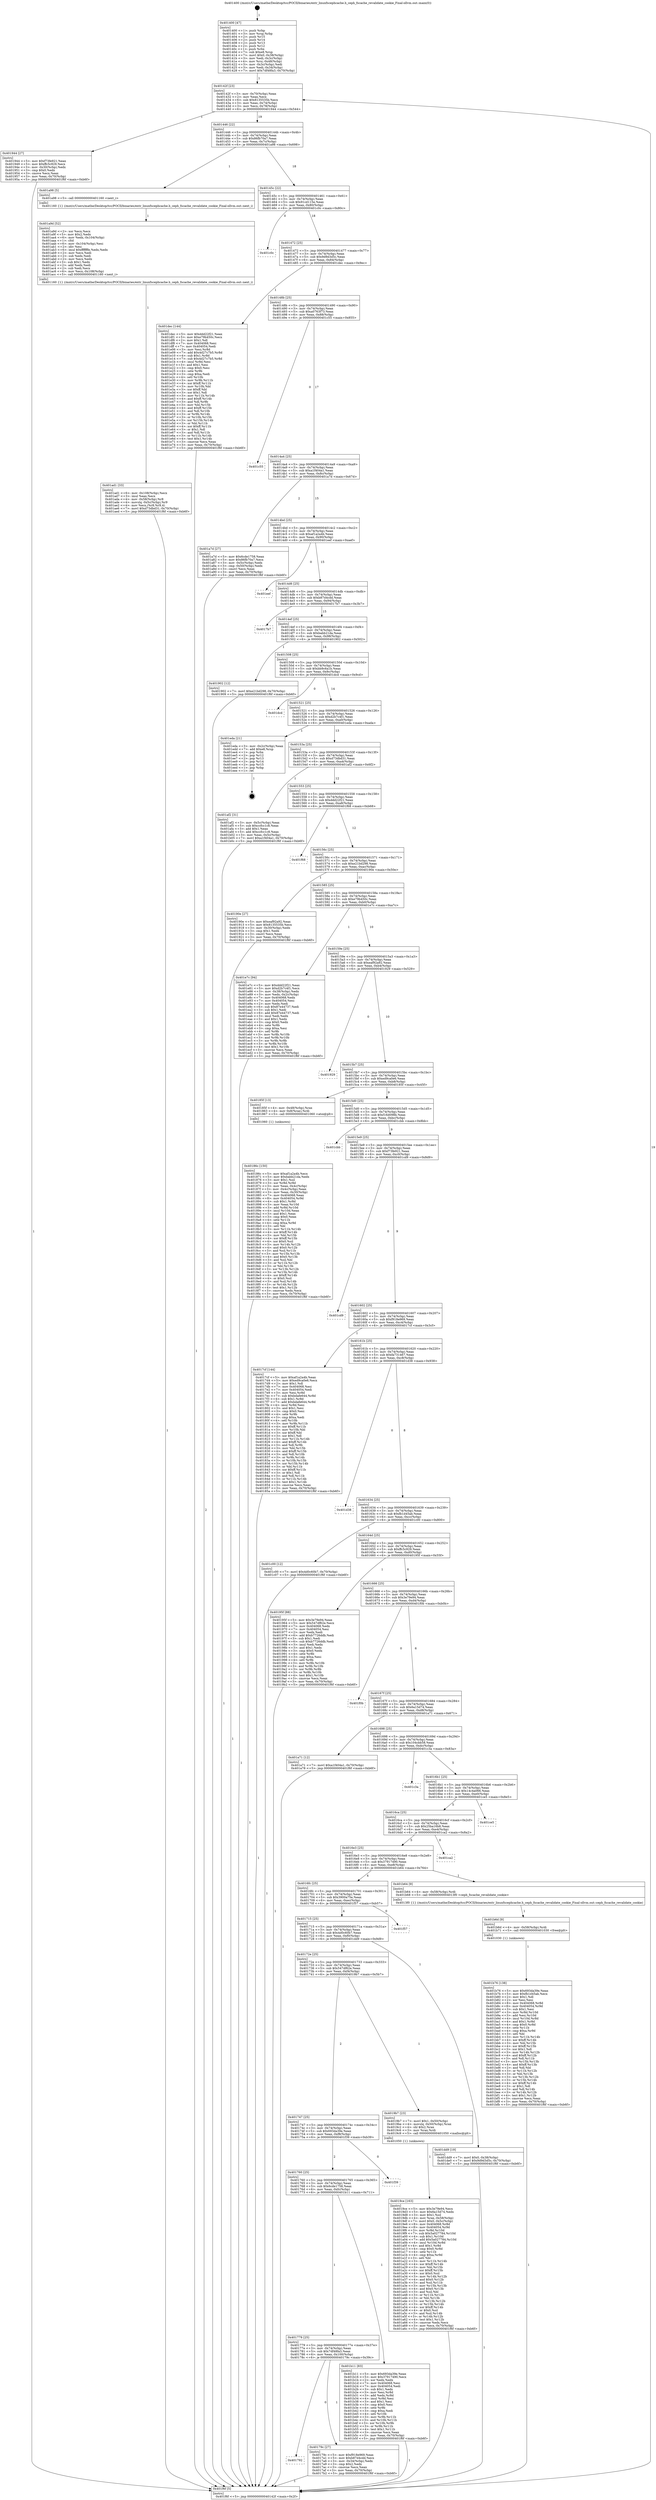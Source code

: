 digraph "0x401400" {
  label = "0x401400 (/mnt/c/Users/mathe/Desktop/tcc/POCII/binaries/extr_linuxfscephcache.h_ceph_fscache_revalidate_cookie_Final-ollvm.out::main(0))"
  labelloc = "t"
  node[shape=record]

  Entry [label="",width=0.3,height=0.3,shape=circle,fillcolor=black,style=filled]
  "0x40142f" [label="{
     0x40142f [23]\l
     | [instrs]\l
     &nbsp;&nbsp;0x40142f \<+3\>: mov -0x70(%rbp),%eax\l
     &nbsp;&nbsp;0x401432 \<+2\>: mov %eax,%ecx\l
     &nbsp;&nbsp;0x401434 \<+6\>: sub $0x8135535b,%ecx\l
     &nbsp;&nbsp;0x40143a \<+3\>: mov %eax,-0x74(%rbp)\l
     &nbsp;&nbsp;0x40143d \<+3\>: mov %ecx,-0x78(%rbp)\l
     &nbsp;&nbsp;0x401440 \<+6\>: je 0000000000401944 \<main+0x544\>\l
  }"]
  "0x401944" [label="{
     0x401944 [27]\l
     | [instrs]\l
     &nbsp;&nbsp;0x401944 \<+5\>: mov $0xf73fe921,%eax\l
     &nbsp;&nbsp;0x401949 \<+5\>: mov $0xffc5c929,%ecx\l
     &nbsp;&nbsp;0x40194e \<+3\>: mov -0x30(%rbp),%edx\l
     &nbsp;&nbsp;0x401951 \<+3\>: cmp $0x0,%edx\l
     &nbsp;&nbsp;0x401954 \<+3\>: cmove %ecx,%eax\l
     &nbsp;&nbsp;0x401957 \<+3\>: mov %eax,-0x70(%rbp)\l
     &nbsp;&nbsp;0x40195a \<+5\>: jmp 0000000000401f6f \<main+0xb6f\>\l
  }"]
  "0x401446" [label="{
     0x401446 [22]\l
     | [instrs]\l
     &nbsp;&nbsp;0x401446 \<+5\>: jmp 000000000040144b \<main+0x4b\>\l
     &nbsp;&nbsp;0x40144b \<+3\>: mov -0x74(%rbp),%eax\l
     &nbsp;&nbsp;0x40144e \<+5\>: sub $0x86fb70a7,%eax\l
     &nbsp;&nbsp;0x401453 \<+3\>: mov %eax,-0x7c(%rbp)\l
     &nbsp;&nbsp;0x401456 \<+6\>: je 0000000000401a98 \<main+0x698\>\l
  }"]
  Exit [label="",width=0.3,height=0.3,shape=circle,fillcolor=black,style=filled,peripheries=2]
  "0x401a98" [label="{
     0x401a98 [5]\l
     | [instrs]\l
     &nbsp;&nbsp;0x401a98 \<+5\>: call 0000000000401160 \<next_i\>\l
     | [calls]\l
     &nbsp;&nbsp;0x401160 \{1\} (/mnt/c/Users/mathe/Desktop/tcc/POCII/binaries/extr_linuxfscephcache.h_ceph_fscache_revalidate_cookie_Final-ollvm.out::next_i)\l
  }"]
  "0x40145c" [label="{
     0x40145c [22]\l
     | [instrs]\l
     &nbsp;&nbsp;0x40145c \<+5\>: jmp 0000000000401461 \<main+0x61\>\l
     &nbsp;&nbsp;0x401461 \<+3\>: mov -0x74(%rbp),%eax\l
     &nbsp;&nbsp;0x401464 \<+5\>: sub $0x91cd115e,%eax\l
     &nbsp;&nbsp;0x401469 \<+3\>: mov %eax,-0x80(%rbp)\l
     &nbsp;&nbsp;0x40146c \<+6\>: je 0000000000401c0c \<main+0x80c\>\l
  }"]
  "0x401b76" [label="{
     0x401b76 [138]\l
     | [instrs]\l
     &nbsp;&nbsp;0x401b76 \<+5\>: mov $0x693da39e,%eax\l
     &nbsp;&nbsp;0x401b7b \<+5\>: mov $0xfb1d45ab,%ecx\l
     &nbsp;&nbsp;0x401b80 \<+2\>: mov $0x1,%dl\l
     &nbsp;&nbsp;0x401b82 \<+2\>: xor %esi,%esi\l
     &nbsp;&nbsp;0x401b84 \<+8\>: mov 0x404068,%r8d\l
     &nbsp;&nbsp;0x401b8c \<+8\>: mov 0x404054,%r9d\l
     &nbsp;&nbsp;0x401b94 \<+3\>: sub $0x1,%esi\l
     &nbsp;&nbsp;0x401b97 \<+3\>: mov %r8d,%r10d\l
     &nbsp;&nbsp;0x401b9a \<+3\>: add %esi,%r10d\l
     &nbsp;&nbsp;0x401b9d \<+4\>: imul %r10d,%r8d\l
     &nbsp;&nbsp;0x401ba1 \<+4\>: and $0x1,%r8d\l
     &nbsp;&nbsp;0x401ba5 \<+4\>: cmp $0x0,%r8d\l
     &nbsp;&nbsp;0x401ba9 \<+4\>: sete %r11b\l
     &nbsp;&nbsp;0x401bad \<+4\>: cmp $0xa,%r9d\l
     &nbsp;&nbsp;0x401bb1 \<+3\>: setl %bl\l
     &nbsp;&nbsp;0x401bb4 \<+3\>: mov %r11b,%r14b\l
     &nbsp;&nbsp;0x401bb7 \<+4\>: xor $0xff,%r14b\l
     &nbsp;&nbsp;0x401bbb \<+3\>: mov %bl,%r15b\l
     &nbsp;&nbsp;0x401bbe \<+4\>: xor $0xff,%r15b\l
     &nbsp;&nbsp;0x401bc2 \<+3\>: xor $0x1,%dl\l
     &nbsp;&nbsp;0x401bc5 \<+3\>: mov %r14b,%r12b\l
     &nbsp;&nbsp;0x401bc8 \<+4\>: and $0xff,%r12b\l
     &nbsp;&nbsp;0x401bcc \<+3\>: and %dl,%r11b\l
     &nbsp;&nbsp;0x401bcf \<+3\>: mov %r15b,%r13b\l
     &nbsp;&nbsp;0x401bd2 \<+4\>: and $0xff,%r13b\l
     &nbsp;&nbsp;0x401bd6 \<+2\>: and %dl,%bl\l
     &nbsp;&nbsp;0x401bd8 \<+3\>: or %r11b,%r12b\l
     &nbsp;&nbsp;0x401bdb \<+3\>: or %bl,%r13b\l
     &nbsp;&nbsp;0x401bde \<+3\>: xor %r13b,%r12b\l
     &nbsp;&nbsp;0x401be1 \<+3\>: or %r15b,%r14b\l
     &nbsp;&nbsp;0x401be4 \<+4\>: xor $0xff,%r14b\l
     &nbsp;&nbsp;0x401be8 \<+3\>: or $0x1,%dl\l
     &nbsp;&nbsp;0x401beb \<+3\>: and %dl,%r14b\l
     &nbsp;&nbsp;0x401bee \<+3\>: or %r14b,%r12b\l
     &nbsp;&nbsp;0x401bf1 \<+4\>: test $0x1,%r12b\l
     &nbsp;&nbsp;0x401bf5 \<+3\>: cmovne %ecx,%eax\l
     &nbsp;&nbsp;0x401bf8 \<+3\>: mov %eax,-0x70(%rbp)\l
     &nbsp;&nbsp;0x401bfb \<+5\>: jmp 0000000000401f6f \<main+0xb6f\>\l
  }"]
  "0x401c0c" [label="{
     0x401c0c\l
  }", style=dashed]
  "0x401472" [label="{
     0x401472 [25]\l
     | [instrs]\l
     &nbsp;&nbsp;0x401472 \<+5\>: jmp 0000000000401477 \<main+0x77\>\l
     &nbsp;&nbsp;0x401477 \<+3\>: mov -0x74(%rbp),%eax\l
     &nbsp;&nbsp;0x40147a \<+5\>: sub $0x9d9d3d5c,%eax\l
     &nbsp;&nbsp;0x40147f \<+6\>: mov %eax,-0x84(%rbp)\l
     &nbsp;&nbsp;0x401485 \<+6\>: je 0000000000401dec \<main+0x9ec\>\l
  }"]
  "0x401b6d" [label="{
     0x401b6d [9]\l
     | [instrs]\l
     &nbsp;&nbsp;0x401b6d \<+4\>: mov -0x58(%rbp),%rdi\l
     &nbsp;&nbsp;0x401b71 \<+5\>: call 0000000000401030 \<free@plt\>\l
     | [calls]\l
     &nbsp;&nbsp;0x401030 \{1\} (unknown)\l
  }"]
  "0x401dec" [label="{
     0x401dec [144]\l
     | [instrs]\l
     &nbsp;&nbsp;0x401dec \<+5\>: mov $0xddd22f21,%eax\l
     &nbsp;&nbsp;0x401df1 \<+5\>: mov $0xe79b450c,%ecx\l
     &nbsp;&nbsp;0x401df6 \<+2\>: mov $0x1,%dl\l
     &nbsp;&nbsp;0x401df8 \<+7\>: mov 0x404068,%esi\l
     &nbsp;&nbsp;0x401dff \<+7\>: mov 0x404054,%edi\l
     &nbsp;&nbsp;0x401e06 \<+3\>: mov %esi,%r8d\l
     &nbsp;&nbsp;0x401e09 \<+7\>: add $0x4d27c7b5,%r8d\l
     &nbsp;&nbsp;0x401e10 \<+4\>: sub $0x1,%r8d\l
     &nbsp;&nbsp;0x401e14 \<+7\>: sub $0x4d27c7b5,%r8d\l
     &nbsp;&nbsp;0x401e1b \<+4\>: imul %r8d,%esi\l
     &nbsp;&nbsp;0x401e1f \<+3\>: and $0x1,%esi\l
     &nbsp;&nbsp;0x401e22 \<+3\>: cmp $0x0,%esi\l
     &nbsp;&nbsp;0x401e25 \<+4\>: sete %r9b\l
     &nbsp;&nbsp;0x401e29 \<+3\>: cmp $0xa,%edi\l
     &nbsp;&nbsp;0x401e2c \<+4\>: setl %r10b\l
     &nbsp;&nbsp;0x401e30 \<+3\>: mov %r9b,%r11b\l
     &nbsp;&nbsp;0x401e33 \<+4\>: xor $0xff,%r11b\l
     &nbsp;&nbsp;0x401e37 \<+3\>: mov %r10b,%bl\l
     &nbsp;&nbsp;0x401e3a \<+3\>: xor $0xff,%bl\l
     &nbsp;&nbsp;0x401e3d \<+3\>: xor $0x1,%dl\l
     &nbsp;&nbsp;0x401e40 \<+3\>: mov %r11b,%r14b\l
     &nbsp;&nbsp;0x401e43 \<+4\>: and $0xff,%r14b\l
     &nbsp;&nbsp;0x401e47 \<+3\>: and %dl,%r9b\l
     &nbsp;&nbsp;0x401e4a \<+3\>: mov %bl,%r15b\l
     &nbsp;&nbsp;0x401e4d \<+4\>: and $0xff,%r15b\l
     &nbsp;&nbsp;0x401e51 \<+3\>: and %dl,%r10b\l
     &nbsp;&nbsp;0x401e54 \<+3\>: or %r9b,%r14b\l
     &nbsp;&nbsp;0x401e57 \<+3\>: or %r10b,%r15b\l
     &nbsp;&nbsp;0x401e5a \<+3\>: xor %r15b,%r14b\l
     &nbsp;&nbsp;0x401e5d \<+3\>: or %bl,%r11b\l
     &nbsp;&nbsp;0x401e60 \<+4\>: xor $0xff,%r11b\l
     &nbsp;&nbsp;0x401e64 \<+3\>: or $0x1,%dl\l
     &nbsp;&nbsp;0x401e67 \<+3\>: and %dl,%r11b\l
     &nbsp;&nbsp;0x401e6a \<+3\>: or %r11b,%r14b\l
     &nbsp;&nbsp;0x401e6d \<+4\>: test $0x1,%r14b\l
     &nbsp;&nbsp;0x401e71 \<+3\>: cmovne %ecx,%eax\l
     &nbsp;&nbsp;0x401e74 \<+3\>: mov %eax,-0x70(%rbp)\l
     &nbsp;&nbsp;0x401e77 \<+5\>: jmp 0000000000401f6f \<main+0xb6f\>\l
  }"]
  "0x40148b" [label="{
     0x40148b [25]\l
     | [instrs]\l
     &nbsp;&nbsp;0x40148b \<+5\>: jmp 0000000000401490 \<main+0x90\>\l
     &nbsp;&nbsp;0x401490 \<+3\>: mov -0x74(%rbp),%eax\l
     &nbsp;&nbsp;0x401493 \<+5\>: sub $0xa0763f73,%eax\l
     &nbsp;&nbsp;0x401498 \<+6\>: mov %eax,-0x88(%rbp)\l
     &nbsp;&nbsp;0x40149e \<+6\>: je 0000000000401c55 \<main+0x855\>\l
  }"]
  "0x401ad1" [label="{
     0x401ad1 [33]\l
     | [instrs]\l
     &nbsp;&nbsp;0x401ad1 \<+6\>: mov -0x108(%rbp),%ecx\l
     &nbsp;&nbsp;0x401ad7 \<+3\>: imul %eax,%ecx\l
     &nbsp;&nbsp;0x401ada \<+4\>: mov -0x58(%rbp),%r8\l
     &nbsp;&nbsp;0x401ade \<+4\>: movslq -0x5c(%rbp),%r9\l
     &nbsp;&nbsp;0x401ae2 \<+4\>: mov %ecx,(%r8,%r9,4)\l
     &nbsp;&nbsp;0x401ae6 \<+7\>: movl $0xd73dbd31,-0x70(%rbp)\l
     &nbsp;&nbsp;0x401aed \<+5\>: jmp 0000000000401f6f \<main+0xb6f\>\l
  }"]
  "0x401c55" [label="{
     0x401c55\l
  }", style=dashed]
  "0x4014a4" [label="{
     0x4014a4 [25]\l
     | [instrs]\l
     &nbsp;&nbsp;0x4014a4 \<+5\>: jmp 00000000004014a9 \<main+0xa9\>\l
     &nbsp;&nbsp;0x4014a9 \<+3\>: mov -0x74(%rbp),%eax\l
     &nbsp;&nbsp;0x4014ac \<+5\>: sub $0xa1f404a1,%eax\l
     &nbsp;&nbsp;0x4014b1 \<+6\>: mov %eax,-0x8c(%rbp)\l
     &nbsp;&nbsp;0x4014b7 \<+6\>: je 0000000000401a7d \<main+0x67d\>\l
  }"]
  "0x401a9d" [label="{
     0x401a9d [52]\l
     | [instrs]\l
     &nbsp;&nbsp;0x401a9d \<+2\>: xor %ecx,%ecx\l
     &nbsp;&nbsp;0x401a9f \<+5\>: mov $0x2,%edx\l
     &nbsp;&nbsp;0x401aa4 \<+6\>: mov %edx,-0x104(%rbp)\l
     &nbsp;&nbsp;0x401aaa \<+1\>: cltd\l
     &nbsp;&nbsp;0x401aab \<+6\>: mov -0x104(%rbp),%esi\l
     &nbsp;&nbsp;0x401ab1 \<+2\>: idiv %esi\l
     &nbsp;&nbsp;0x401ab3 \<+6\>: imul $0xfffffffe,%edx,%edx\l
     &nbsp;&nbsp;0x401ab9 \<+2\>: mov %ecx,%edi\l
     &nbsp;&nbsp;0x401abb \<+2\>: sub %edx,%edi\l
     &nbsp;&nbsp;0x401abd \<+2\>: mov %ecx,%edx\l
     &nbsp;&nbsp;0x401abf \<+3\>: sub $0x1,%edx\l
     &nbsp;&nbsp;0x401ac2 \<+2\>: add %edx,%edi\l
     &nbsp;&nbsp;0x401ac4 \<+2\>: sub %edi,%ecx\l
     &nbsp;&nbsp;0x401ac6 \<+6\>: mov %ecx,-0x108(%rbp)\l
     &nbsp;&nbsp;0x401acc \<+5\>: call 0000000000401160 \<next_i\>\l
     | [calls]\l
     &nbsp;&nbsp;0x401160 \{1\} (/mnt/c/Users/mathe/Desktop/tcc/POCII/binaries/extr_linuxfscephcache.h_ceph_fscache_revalidate_cookie_Final-ollvm.out::next_i)\l
  }"]
  "0x401a7d" [label="{
     0x401a7d [27]\l
     | [instrs]\l
     &nbsp;&nbsp;0x401a7d \<+5\>: mov $0x6cde1758,%eax\l
     &nbsp;&nbsp;0x401a82 \<+5\>: mov $0x86fb70a7,%ecx\l
     &nbsp;&nbsp;0x401a87 \<+3\>: mov -0x5c(%rbp),%edx\l
     &nbsp;&nbsp;0x401a8a \<+3\>: cmp -0x50(%rbp),%edx\l
     &nbsp;&nbsp;0x401a8d \<+3\>: cmovl %ecx,%eax\l
     &nbsp;&nbsp;0x401a90 \<+3\>: mov %eax,-0x70(%rbp)\l
     &nbsp;&nbsp;0x401a93 \<+5\>: jmp 0000000000401f6f \<main+0xb6f\>\l
  }"]
  "0x4014bd" [label="{
     0x4014bd [25]\l
     | [instrs]\l
     &nbsp;&nbsp;0x4014bd \<+5\>: jmp 00000000004014c2 \<main+0xc2\>\l
     &nbsp;&nbsp;0x4014c2 \<+3\>: mov -0x74(%rbp),%eax\l
     &nbsp;&nbsp;0x4014c5 \<+5\>: sub $0xaf1a2a4b,%eax\l
     &nbsp;&nbsp;0x4014ca \<+6\>: mov %eax,-0x90(%rbp)\l
     &nbsp;&nbsp;0x4014d0 \<+6\>: je 0000000000401eef \<main+0xaef\>\l
  }"]
  "0x4019ce" [label="{
     0x4019ce [163]\l
     | [instrs]\l
     &nbsp;&nbsp;0x4019ce \<+5\>: mov $0x3e79e94,%ecx\l
     &nbsp;&nbsp;0x4019d3 \<+5\>: mov $0x6a15d74,%edx\l
     &nbsp;&nbsp;0x4019d8 \<+3\>: mov $0x1,%sil\l
     &nbsp;&nbsp;0x4019db \<+4\>: mov %rax,-0x58(%rbp)\l
     &nbsp;&nbsp;0x4019df \<+7\>: movl $0x0,-0x5c(%rbp)\l
     &nbsp;&nbsp;0x4019e6 \<+8\>: mov 0x404068,%r8d\l
     &nbsp;&nbsp;0x4019ee \<+8\>: mov 0x404054,%r9d\l
     &nbsp;&nbsp;0x4019f6 \<+3\>: mov %r8d,%r10d\l
     &nbsp;&nbsp;0x4019f9 \<+7\>: sub $0x5a027784,%r10d\l
     &nbsp;&nbsp;0x401a00 \<+4\>: sub $0x1,%r10d\l
     &nbsp;&nbsp;0x401a04 \<+7\>: add $0x5a027784,%r10d\l
     &nbsp;&nbsp;0x401a0b \<+4\>: imul %r10d,%r8d\l
     &nbsp;&nbsp;0x401a0f \<+4\>: and $0x1,%r8d\l
     &nbsp;&nbsp;0x401a13 \<+4\>: cmp $0x0,%r8d\l
     &nbsp;&nbsp;0x401a17 \<+4\>: sete %r11b\l
     &nbsp;&nbsp;0x401a1b \<+4\>: cmp $0xa,%r9d\l
     &nbsp;&nbsp;0x401a1f \<+3\>: setl %bl\l
     &nbsp;&nbsp;0x401a22 \<+3\>: mov %r11b,%r14b\l
     &nbsp;&nbsp;0x401a25 \<+4\>: xor $0xff,%r14b\l
     &nbsp;&nbsp;0x401a29 \<+3\>: mov %bl,%r15b\l
     &nbsp;&nbsp;0x401a2c \<+4\>: xor $0xff,%r15b\l
     &nbsp;&nbsp;0x401a30 \<+4\>: xor $0x0,%sil\l
     &nbsp;&nbsp;0x401a34 \<+3\>: mov %r14b,%r12b\l
     &nbsp;&nbsp;0x401a37 \<+4\>: and $0x0,%r12b\l
     &nbsp;&nbsp;0x401a3b \<+3\>: and %sil,%r11b\l
     &nbsp;&nbsp;0x401a3e \<+3\>: mov %r15b,%r13b\l
     &nbsp;&nbsp;0x401a41 \<+4\>: and $0x0,%r13b\l
     &nbsp;&nbsp;0x401a45 \<+3\>: and %sil,%bl\l
     &nbsp;&nbsp;0x401a48 \<+3\>: or %r11b,%r12b\l
     &nbsp;&nbsp;0x401a4b \<+3\>: or %bl,%r13b\l
     &nbsp;&nbsp;0x401a4e \<+3\>: xor %r13b,%r12b\l
     &nbsp;&nbsp;0x401a51 \<+3\>: or %r15b,%r14b\l
     &nbsp;&nbsp;0x401a54 \<+4\>: xor $0xff,%r14b\l
     &nbsp;&nbsp;0x401a58 \<+4\>: or $0x0,%sil\l
     &nbsp;&nbsp;0x401a5c \<+3\>: and %sil,%r14b\l
     &nbsp;&nbsp;0x401a5f \<+3\>: or %r14b,%r12b\l
     &nbsp;&nbsp;0x401a62 \<+4\>: test $0x1,%r12b\l
     &nbsp;&nbsp;0x401a66 \<+3\>: cmovne %edx,%ecx\l
     &nbsp;&nbsp;0x401a69 \<+3\>: mov %ecx,-0x70(%rbp)\l
     &nbsp;&nbsp;0x401a6c \<+5\>: jmp 0000000000401f6f \<main+0xb6f\>\l
  }"]
  "0x401eef" [label="{
     0x401eef\l
  }", style=dashed]
  "0x4014d6" [label="{
     0x4014d6 [25]\l
     | [instrs]\l
     &nbsp;&nbsp;0x4014d6 \<+5\>: jmp 00000000004014db \<main+0xdb\>\l
     &nbsp;&nbsp;0x4014db \<+3\>: mov -0x74(%rbp),%eax\l
     &nbsp;&nbsp;0x4014de \<+5\>: sub $0xb87d4cdd,%eax\l
     &nbsp;&nbsp;0x4014e3 \<+6\>: mov %eax,-0x94(%rbp)\l
     &nbsp;&nbsp;0x4014e9 \<+6\>: je 00000000004017b7 \<main+0x3b7\>\l
  }"]
  "0x40186c" [label="{
     0x40186c [150]\l
     | [instrs]\l
     &nbsp;&nbsp;0x40186c \<+5\>: mov $0xaf1a2a4b,%ecx\l
     &nbsp;&nbsp;0x401871 \<+5\>: mov $0xbabb21da,%edx\l
     &nbsp;&nbsp;0x401876 \<+3\>: mov $0x1,%sil\l
     &nbsp;&nbsp;0x401879 \<+3\>: xor %r8d,%r8d\l
     &nbsp;&nbsp;0x40187c \<+3\>: mov %eax,-0x4c(%rbp)\l
     &nbsp;&nbsp;0x40187f \<+3\>: mov -0x4c(%rbp),%eax\l
     &nbsp;&nbsp;0x401882 \<+3\>: mov %eax,-0x30(%rbp)\l
     &nbsp;&nbsp;0x401885 \<+7\>: mov 0x404068,%eax\l
     &nbsp;&nbsp;0x40188c \<+8\>: mov 0x404054,%r9d\l
     &nbsp;&nbsp;0x401894 \<+4\>: sub $0x1,%r8d\l
     &nbsp;&nbsp;0x401898 \<+3\>: mov %eax,%r10d\l
     &nbsp;&nbsp;0x40189b \<+3\>: add %r8d,%r10d\l
     &nbsp;&nbsp;0x40189e \<+4\>: imul %r10d,%eax\l
     &nbsp;&nbsp;0x4018a2 \<+3\>: and $0x1,%eax\l
     &nbsp;&nbsp;0x4018a5 \<+3\>: cmp $0x0,%eax\l
     &nbsp;&nbsp;0x4018a8 \<+4\>: sete %r11b\l
     &nbsp;&nbsp;0x4018ac \<+4\>: cmp $0xa,%r9d\l
     &nbsp;&nbsp;0x4018b0 \<+3\>: setl %bl\l
     &nbsp;&nbsp;0x4018b3 \<+3\>: mov %r11b,%r14b\l
     &nbsp;&nbsp;0x4018b6 \<+4\>: xor $0xff,%r14b\l
     &nbsp;&nbsp;0x4018ba \<+3\>: mov %bl,%r15b\l
     &nbsp;&nbsp;0x4018bd \<+4\>: xor $0xff,%r15b\l
     &nbsp;&nbsp;0x4018c1 \<+4\>: xor $0x0,%sil\l
     &nbsp;&nbsp;0x4018c5 \<+3\>: mov %r14b,%r12b\l
     &nbsp;&nbsp;0x4018c8 \<+4\>: and $0x0,%r12b\l
     &nbsp;&nbsp;0x4018cc \<+3\>: and %sil,%r11b\l
     &nbsp;&nbsp;0x4018cf \<+3\>: mov %r15b,%r13b\l
     &nbsp;&nbsp;0x4018d2 \<+4\>: and $0x0,%r13b\l
     &nbsp;&nbsp;0x4018d6 \<+3\>: and %sil,%bl\l
     &nbsp;&nbsp;0x4018d9 \<+3\>: or %r11b,%r12b\l
     &nbsp;&nbsp;0x4018dc \<+3\>: or %bl,%r13b\l
     &nbsp;&nbsp;0x4018df \<+3\>: xor %r13b,%r12b\l
     &nbsp;&nbsp;0x4018e2 \<+3\>: or %r15b,%r14b\l
     &nbsp;&nbsp;0x4018e5 \<+4\>: xor $0xff,%r14b\l
     &nbsp;&nbsp;0x4018e9 \<+4\>: or $0x0,%sil\l
     &nbsp;&nbsp;0x4018ed \<+3\>: and %sil,%r14b\l
     &nbsp;&nbsp;0x4018f0 \<+3\>: or %r14b,%r12b\l
     &nbsp;&nbsp;0x4018f3 \<+4\>: test $0x1,%r12b\l
     &nbsp;&nbsp;0x4018f7 \<+3\>: cmovne %edx,%ecx\l
     &nbsp;&nbsp;0x4018fa \<+3\>: mov %ecx,-0x70(%rbp)\l
     &nbsp;&nbsp;0x4018fd \<+5\>: jmp 0000000000401f6f \<main+0xb6f\>\l
  }"]
  "0x4017b7" [label="{
     0x4017b7\l
  }", style=dashed]
  "0x4014ef" [label="{
     0x4014ef [25]\l
     | [instrs]\l
     &nbsp;&nbsp;0x4014ef \<+5\>: jmp 00000000004014f4 \<main+0xf4\>\l
     &nbsp;&nbsp;0x4014f4 \<+3\>: mov -0x74(%rbp),%eax\l
     &nbsp;&nbsp;0x4014f7 \<+5\>: sub $0xbabb21da,%eax\l
     &nbsp;&nbsp;0x4014fc \<+6\>: mov %eax,-0x98(%rbp)\l
     &nbsp;&nbsp;0x401502 \<+6\>: je 0000000000401902 \<main+0x502\>\l
  }"]
  "0x401400" [label="{
     0x401400 [47]\l
     | [instrs]\l
     &nbsp;&nbsp;0x401400 \<+1\>: push %rbp\l
     &nbsp;&nbsp;0x401401 \<+3\>: mov %rsp,%rbp\l
     &nbsp;&nbsp;0x401404 \<+2\>: push %r15\l
     &nbsp;&nbsp;0x401406 \<+2\>: push %r14\l
     &nbsp;&nbsp;0x401408 \<+2\>: push %r13\l
     &nbsp;&nbsp;0x40140a \<+2\>: push %r12\l
     &nbsp;&nbsp;0x40140c \<+1\>: push %rbx\l
     &nbsp;&nbsp;0x40140d \<+7\>: sub $0xe8,%rsp\l
     &nbsp;&nbsp;0x401414 \<+7\>: movl $0x0,-0x38(%rbp)\l
     &nbsp;&nbsp;0x40141b \<+3\>: mov %edi,-0x3c(%rbp)\l
     &nbsp;&nbsp;0x40141e \<+4\>: mov %rsi,-0x48(%rbp)\l
     &nbsp;&nbsp;0x401422 \<+3\>: mov -0x3c(%rbp),%edi\l
     &nbsp;&nbsp;0x401425 \<+3\>: mov %edi,-0x34(%rbp)\l
     &nbsp;&nbsp;0x401428 \<+7\>: movl $0x7df48fa3,-0x70(%rbp)\l
  }"]
  "0x401902" [label="{
     0x401902 [12]\l
     | [instrs]\l
     &nbsp;&nbsp;0x401902 \<+7\>: movl $0xe21bd298,-0x70(%rbp)\l
     &nbsp;&nbsp;0x401909 \<+5\>: jmp 0000000000401f6f \<main+0xb6f\>\l
  }"]
  "0x401508" [label="{
     0x401508 [25]\l
     | [instrs]\l
     &nbsp;&nbsp;0x401508 \<+5\>: jmp 000000000040150d \<main+0x10d\>\l
     &nbsp;&nbsp;0x40150d \<+3\>: mov -0x74(%rbp),%eax\l
     &nbsp;&nbsp;0x401510 \<+5\>: sub $0xbb9c6a1b,%eax\l
     &nbsp;&nbsp;0x401515 \<+6\>: mov %eax,-0x9c(%rbp)\l
     &nbsp;&nbsp;0x40151b \<+6\>: je 0000000000401dcd \<main+0x9cd\>\l
  }"]
  "0x401f6f" [label="{
     0x401f6f [5]\l
     | [instrs]\l
     &nbsp;&nbsp;0x401f6f \<+5\>: jmp 000000000040142f \<main+0x2f\>\l
  }"]
  "0x401dcd" [label="{
     0x401dcd\l
  }", style=dashed]
  "0x401521" [label="{
     0x401521 [25]\l
     | [instrs]\l
     &nbsp;&nbsp;0x401521 \<+5\>: jmp 0000000000401526 \<main+0x126\>\l
     &nbsp;&nbsp;0x401526 \<+3\>: mov -0x74(%rbp),%eax\l
     &nbsp;&nbsp;0x401529 \<+5\>: sub $0xd2b7c4f1,%eax\l
     &nbsp;&nbsp;0x40152e \<+6\>: mov %eax,-0xa0(%rbp)\l
     &nbsp;&nbsp;0x401534 \<+6\>: je 0000000000401eda \<main+0xada\>\l
  }"]
  "0x401792" [label="{
     0x401792\l
  }", style=dashed]
  "0x401eda" [label="{
     0x401eda [21]\l
     | [instrs]\l
     &nbsp;&nbsp;0x401eda \<+3\>: mov -0x2c(%rbp),%eax\l
     &nbsp;&nbsp;0x401edd \<+7\>: add $0xe8,%rsp\l
     &nbsp;&nbsp;0x401ee4 \<+1\>: pop %rbx\l
     &nbsp;&nbsp;0x401ee5 \<+2\>: pop %r12\l
     &nbsp;&nbsp;0x401ee7 \<+2\>: pop %r13\l
     &nbsp;&nbsp;0x401ee9 \<+2\>: pop %r14\l
     &nbsp;&nbsp;0x401eeb \<+2\>: pop %r15\l
     &nbsp;&nbsp;0x401eed \<+1\>: pop %rbp\l
     &nbsp;&nbsp;0x401eee \<+1\>: ret\l
  }"]
  "0x40153a" [label="{
     0x40153a [25]\l
     | [instrs]\l
     &nbsp;&nbsp;0x40153a \<+5\>: jmp 000000000040153f \<main+0x13f\>\l
     &nbsp;&nbsp;0x40153f \<+3\>: mov -0x74(%rbp),%eax\l
     &nbsp;&nbsp;0x401542 \<+5\>: sub $0xd73dbd31,%eax\l
     &nbsp;&nbsp;0x401547 \<+6\>: mov %eax,-0xa4(%rbp)\l
     &nbsp;&nbsp;0x40154d \<+6\>: je 0000000000401af2 \<main+0x6f2\>\l
  }"]
  "0x40179c" [label="{
     0x40179c [27]\l
     | [instrs]\l
     &nbsp;&nbsp;0x40179c \<+5\>: mov $0xf918e969,%eax\l
     &nbsp;&nbsp;0x4017a1 \<+5\>: mov $0xb87d4cdd,%ecx\l
     &nbsp;&nbsp;0x4017a6 \<+3\>: mov -0x34(%rbp),%edx\l
     &nbsp;&nbsp;0x4017a9 \<+3\>: cmp $0x2,%edx\l
     &nbsp;&nbsp;0x4017ac \<+3\>: cmovne %ecx,%eax\l
     &nbsp;&nbsp;0x4017af \<+3\>: mov %eax,-0x70(%rbp)\l
     &nbsp;&nbsp;0x4017b2 \<+5\>: jmp 0000000000401f6f \<main+0xb6f\>\l
  }"]
  "0x401af2" [label="{
     0x401af2 [31]\l
     | [instrs]\l
     &nbsp;&nbsp;0x401af2 \<+3\>: mov -0x5c(%rbp),%eax\l
     &nbsp;&nbsp;0x401af5 \<+5\>: sub $0xccfcc1c8,%eax\l
     &nbsp;&nbsp;0x401afa \<+3\>: add $0x1,%eax\l
     &nbsp;&nbsp;0x401afd \<+5\>: add $0xccfcc1c8,%eax\l
     &nbsp;&nbsp;0x401b02 \<+3\>: mov %eax,-0x5c(%rbp)\l
     &nbsp;&nbsp;0x401b05 \<+7\>: movl $0xa1f404a1,-0x70(%rbp)\l
     &nbsp;&nbsp;0x401b0c \<+5\>: jmp 0000000000401f6f \<main+0xb6f\>\l
  }"]
  "0x401553" [label="{
     0x401553 [25]\l
     | [instrs]\l
     &nbsp;&nbsp;0x401553 \<+5\>: jmp 0000000000401558 \<main+0x158\>\l
     &nbsp;&nbsp;0x401558 \<+3\>: mov -0x74(%rbp),%eax\l
     &nbsp;&nbsp;0x40155b \<+5\>: sub $0xddd22f21,%eax\l
     &nbsp;&nbsp;0x401560 \<+6\>: mov %eax,-0xa8(%rbp)\l
     &nbsp;&nbsp;0x401566 \<+6\>: je 0000000000401f68 \<main+0xb68\>\l
  }"]
  "0x401779" [label="{
     0x401779 [25]\l
     | [instrs]\l
     &nbsp;&nbsp;0x401779 \<+5\>: jmp 000000000040177e \<main+0x37e\>\l
     &nbsp;&nbsp;0x40177e \<+3\>: mov -0x74(%rbp),%eax\l
     &nbsp;&nbsp;0x401781 \<+5\>: sub $0x7df48fa3,%eax\l
     &nbsp;&nbsp;0x401786 \<+6\>: mov %eax,-0x100(%rbp)\l
     &nbsp;&nbsp;0x40178c \<+6\>: je 000000000040179c \<main+0x39c\>\l
  }"]
  "0x401f68" [label="{
     0x401f68\l
  }", style=dashed]
  "0x40156c" [label="{
     0x40156c [25]\l
     | [instrs]\l
     &nbsp;&nbsp;0x40156c \<+5\>: jmp 0000000000401571 \<main+0x171\>\l
     &nbsp;&nbsp;0x401571 \<+3\>: mov -0x74(%rbp),%eax\l
     &nbsp;&nbsp;0x401574 \<+5\>: sub $0xe21bd298,%eax\l
     &nbsp;&nbsp;0x401579 \<+6\>: mov %eax,-0xac(%rbp)\l
     &nbsp;&nbsp;0x40157f \<+6\>: je 000000000040190e \<main+0x50e\>\l
  }"]
  "0x401b11" [label="{
     0x401b11 [83]\l
     | [instrs]\l
     &nbsp;&nbsp;0x401b11 \<+5\>: mov $0x693da39e,%eax\l
     &nbsp;&nbsp;0x401b16 \<+5\>: mov $0x37917490,%ecx\l
     &nbsp;&nbsp;0x401b1b \<+2\>: xor %edx,%edx\l
     &nbsp;&nbsp;0x401b1d \<+7\>: mov 0x404068,%esi\l
     &nbsp;&nbsp;0x401b24 \<+7\>: mov 0x404054,%edi\l
     &nbsp;&nbsp;0x401b2b \<+3\>: sub $0x1,%edx\l
     &nbsp;&nbsp;0x401b2e \<+3\>: mov %esi,%r8d\l
     &nbsp;&nbsp;0x401b31 \<+3\>: add %edx,%r8d\l
     &nbsp;&nbsp;0x401b34 \<+4\>: imul %r8d,%esi\l
     &nbsp;&nbsp;0x401b38 \<+3\>: and $0x1,%esi\l
     &nbsp;&nbsp;0x401b3b \<+3\>: cmp $0x0,%esi\l
     &nbsp;&nbsp;0x401b3e \<+4\>: sete %r9b\l
     &nbsp;&nbsp;0x401b42 \<+3\>: cmp $0xa,%edi\l
     &nbsp;&nbsp;0x401b45 \<+4\>: setl %r10b\l
     &nbsp;&nbsp;0x401b49 \<+3\>: mov %r9b,%r11b\l
     &nbsp;&nbsp;0x401b4c \<+3\>: and %r10b,%r11b\l
     &nbsp;&nbsp;0x401b4f \<+3\>: xor %r10b,%r9b\l
     &nbsp;&nbsp;0x401b52 \<+3\>: or %r9b,%r11b\l
     &nbsp;&nbsp;0x401b55 \<+4\>: test $0x1,%r11b\l
     &nbsp;&nbsp;0x401b59 \<+3\>: cmovne %ecx,%eax\l
     &nbsp;&nbsp;0x401b5c \<+3\>: mov %eax,-0x70(%rbp)\l
     &nbsp;&nbsp;0x401b5f \<+5\>: jmp 0000000000401f6f \<main+0xb6f\>\l
  }"]
  "0x40190e" [label="{
     0x40190e [27]\l
     | [instrs]\l
     &nbsp;&nbsp;0x40190e \<+5\>: mov $0xeaf92a92,%eax\l
     &nbsp;&nbsp;0x401913 \<+5\>: mov $0x8135535b,%ecx\l
     &nbsp;&nbsp;0x401918 \<+3\>: mov -0x30(%rbp),%edx\l
     &nbsp;&nbsp;0x40191b \<+3\>: cmp $0x1,%edx\l
     &nbsp;&nbsp;0x40191e \<+3\>: cmovl %ecx,%eax\l
     &nbsp;&nbsp;0x401921 \<+3\>: mov %eax,-0x70(%rbp)\l
     &nbsp;&nbsp;0x401924 \<+5\>: jmp 0000000000401f6f \<main+0xb6f\>\l
  }"]
  "0x401585" [label="{
     0x401585 [25]\l
     | [instrs]\l
     &nbsp;&nbsp;0x401585 \<+5\>: jmp 000000000040158a \<main+0x18a\>\l
     &nbsp;&nbsp;0x40158a \<+3\>: mov -0x74(%rbp),%eax\l
     &nbsp;&nbsp;0x40158d \<+5\>: sub $0xe79b450c,%eax\l
     &nbsp;&nbsp;0x401592 \<+6\>: mov %eax,-0xb0(%rbp)\l
     &nbsp;&nbsp;0x401598 \<+6\>: je 0000000000401e7c \<main+0xa7c\>\l
  }"]
  "0x401760" [label="{
     0x401760 [25]\l
     | [instrs]\l
     &nbsp;&nbsp;0x401760 \<+5\>: jmp 0000000000401765 \<main+0x365\>\l
     &nbsp;&nbsp;0x401765 \<+3\>: mov -0x74(%rbp),%eax\l
     &nbsp;&nbsp;0x401768 \<+5\>: sub $0x6cde1758,%eax\l
     &nbsp;&nbsp;0x40176d \<+6\>: mov %eax,-0xfc(%rbp)\l
     &nbsp;&nbsp;0x401773 \<+6\>: je 0000000000401b11 \<main+0x711\>\l
  }"]
  "0x401e7c" [label="{
     0x401e7c [94]\l
     | [instrs]\l
     &nbsp;&nbsp;0x401e7c \<+5\>: mov $0xddd22f21,%eax\l
     &nbsp;&nbsp;0x401e81 \<+5\>: mov $0xd2b7c4f1,%ecx\l
     &nbsp;&nbsp;0x401e86 \<+3\>: mov -0x38(%rbp),%edx\l
     &nbsp;&nbsp;0x401e89 \<+3\>: mov %edx,-0x2c(%rbp)\l
     &nbsp;&nbsp;0x401e8c \<+7\>: mov 0x404068,%edx\l
     &nbsp;&nbsp;0x401e93 \<+7\>: mov 0x404054,%esi\l
     &nbsp;&nbsp;0x401e9a \<+2\>: mov %edx,%edi\l
     &nbsp;&nbsp;0x401e9c \<+6\>: sub $0x87e44737,%edi\l
     &nbsp;&nbsp;0x401ea2 \<+3\>: sub $0x1,%edi\l
     &nbsp;&nbsp;0x401ea5 \<+6\>: add $0x87e44737,%edi\l
     &nbsp;&nbsp;0x401eab \<+3\>: imul %edi,%edx\l
     &nbsp;&nbsp;0x401eae \<+3\>: and $0x1,%edx\l
     &nbsp;&nbsp;0x401eb1 \<+3\>: cmp $0x0,%edx\l
     &nbsp;&nbsp;0x401eb4 \<+4\>: sete %r8b\l
     &nbsp;&nbsp;0x401eb8 \<+3\>: cmp $0xa,%esi\l
     &nbsp;&nbsp;0x401ebb \<+4\>: setl %r9b\l
     &nbsp;&nbsp;0x401ebf \<+3\>: mov %r8b,%r10b\l
     &nbsp;&nbsp;0x401ec2 \<+3\>: and %r9b,%r10b\l
     &nbsp;&nbsp;0x401ec5 \<+3\>: xor %r9b,%r8b\l
     &nbsp;&nbsp;0x401ec8 \<+3\>: or %r8b,%r10b\l
     &nbsp;&nbsp;0x401ecb \<+4\>: test $0x1,%r10b\l
     &nbsp;&nbsp;0x401ecf \<+3\>: cmovne %ecx,%eax\l
     &nbsp;&nbsp;0x401ed2 \<+3\>: mov %eax,-0x70(%rbp)\l
     &nbsp;&nbsp;0x401ed5 \<+5\>: jmp 0000000000401f6f \<main+0xb6f\>\l
  }"]
  "0x40159e" [label="{
     0x40159e [25]\l
     | [instrs]\l
     &nbsp;&nbsp;0x40159e \<+5\>: jmp 00000000004015a3 \<main+0x1a3\>\l
     &nbsp;&nbsp;0x4015a3 \<+3\>: mov -0x74(%rbp),%eax\l
     &nbsp;&nbsp;0x4015a6 \<+5\>: sub $0xeaf92a92,%eax\l
     &nbsp;&nbsp;0x4015ab \<+6\>: mov %eax,-0xb4(%rbp)\l
     &nbsp;&nbsp;0x4015b1 \<+6\>: je 0000000000401929 \<main+0x529\>\l
  }"]
  "0x401f39" [label="{
     0x401f39\l
  }", style=dashed]
  "0x401929" [label="{
     0x401929\l
  }", style=dashed]
  "0x4015b7" [label="{
     0x4015b7 [25]\l
     | [instrs]\l
     &nbsp;&nbsp;0x4015b7 \<+5\>: jmp 00000000004015bc \<main+0x1bc\>\l
     &nbsp;&nbsp;0x4015bc \<+3\>: mov -0x74(%rbp),%eax\l
     &nbsp;&nbsp;0x4015bf \<+5\>: sub $0xed9ca0e6,%eax\l
     &nbsp;&nbsp;0x4015c4 \<+6\>: mov %eax,-0xb8(%rbp)\l
     &nbsp;&nbsp;0x4015ca \<+6\>: je 000000000040185f \<main+0x45f\>\l
  }"]
  "0x401747" [label="{
     0x401747 [25]\l
     | [instrs]\l
     &nbsp;&nbsp;0x401747 \<+5\>: jmp 000000000040174c \<main+0x34c\>\l
     &nbsp;&nbsp;0x40174c \<+3\>: mov -0x74(%rbp),%eax\l
     &nbsp;&nbsp;0x40174f \<+5\>: sub $0x693da39e,%eax\l
     &nbsp;&nbsp;0x401754 \<+6\>: mov %eax,-0xf8(%rbp)\l
     &nbsp;&nbsp;0x40175a \<+6\>: je 0000000000401f39 \<main+0xb39\>\l
  }"]
  "0x40185f" [label="{
     0x40185f [13]\l
     | [instrs]\l
     &nbsp;&nbsp;0x40185f \<+4\>: mov -0x48(%rbp),%rax\l
     &nbsp;&nbsp;0x401863 \<+4\>: mov 0x8(%rax),%rdi\l
     &nbsp;&nbsp;0x401867 \<+5\>: call 0000000000401060 \<atoi@plt\>\l
     | [calls]\l
     &nbsp;&nbsp;0x401060 \{1\} (unknown)\l
  }"]
  "0x4015d0" [label="{
     0x4015d0 [25]\l
     | [instrs]\l
     &nbsp;&nbsp;0x4015d0 \<+5\>: jmp 00000000004015d5 \<main+0x1d5\>\l
     &nbsp;&nbsp;0x4015d5 \<+3\>: mov -0x74(%rbp),%eax\l
     &nbsp;&nbsp;0x4015d8 \<+5\>: sub $0xf16d098b,%eax\l
     &nbsp;&nbsp;0x4015dd \<+6\>: mov %eax,-0xbc(%rbp)\l
     &nbsp;&nbsp;0x4015e3 \<+6\>: je 0000000000401cbb \<main+0x8bb\>\l
  }"]
  "0x4019b7" [label="{
     0x4019b7 [23]\l
     | [instrs]\l
     &nbsp;&nbsp;0x4019b7 \<+7\>: movl $0x1,-0x50(%rbp)\l
     &nbsp;&nbsp;0x4019be \<+4\>: movslq -0x50(%rbp),%rax\l
     &nbsp;&nbsp;0x4019c2 \<+4\>: shl $0x2,%rax\l
     &nbsp;&nbsp;0x4019c6 \<+3\>: mov %rax,%rdi\l
     &nbsp;&nbsp;0x4019c9 \<+5\>: call 0000000000401050 \<malloc@plt\>\l
     | [calls]\l
     &nbsp;&nbsp;0x401050 \{1\} (unknown)\l
  }"]
  "0x401cbb" [label="{
     0x401cbb\l
  }", style=dashed]
  "0x4015e9" [label="{
     0x4015e9 [25]\l
     | [instrs]\l
     &nbsp;&nbsp;0x4015e9 \<+5\>: jmp 00000000004015ee \<main+0x1ee\>\l
     &nbsp;&nbsp;0x4015ee \<+3\>: mov -0x74(%rbp),%eax\l
     &nbsp;&nbsp;0x4015f1 \<+5\>: sub $0xf73fe921,%eax\l
     &nbsp;&nbsp;0x4015f6 \<+6\>: mov %eax,-0xc0(%rbp)\l
     &nbsp;&nbsp;0x4015fc \<+6\>: je 0000000000401cd9 \<main+0x8d9\>\l
  }"]
  "0x40172e" [label="{
     0x40172e [25]\l
     | [instrs]\l
     &nbsp;&nbsp;0x40172e \<+5\>: jmp 0000000000401733 \<main+0x333\>\l
     &nbsp;&nbsp;0x401733 \<+3\>: mov -0x74(%rbp),%eax\l
     &nbsp;&nbsp;0x401736 \<+5\>: sub $0x547df62e,%eax\l
     &nbsp;&nbsp;0x40173b \<+6\>: mov %eax,-0xf4(%rbp)\l
     &nbsp;&nbsp;0x401741 \<+6\>: je 00000000004019b7 \<main+0x5b7\>\l
  }"]
  "0x401cd9" [label="{
     0x401cd9\l
  }", style=dashed]
  "0x401602" [label="{
     0x401602 [25]\l
     | [instrs]\l
     &nbsp;&nbsp;0x401602 \<+5\>: jmp 0000000000401607 \<main+0x207\>\l
     &nbsp;&nbsp;0x401607 \<+3\>: mov -0x74(%rbp),%eax\l
     &nbsp;&nbsp;0x40160a \<+5\>: sub $0xf918e969,%eax\l
     &nbsp;&nbsp;0x40160f \<+6\>: mov %eax,-0xc4(%rbp)\l
     &nbsp;&nbsp;0x401615 \<+6\>: je 00000000004017cf \<main+0x3cf\>\l
  }"]
  "0x401dd9" [label="{
     0x401dd9 [19]\l
     | [instrs]\l
     &nbsp;&nbsp;0x401dd9 \<+7\>: movl $0x0,-0x38(%rbp)\l
     &nbsp;&nbsp;0x401de0 \<+7\>: movl $0x9d9d3d5c,-0x70(%rbp)\l
     &nbsp;&nbsp;0x401de7 \<+5\>: jmp 0000000000401f6f \<main+0xb6f\>\l
  }"]
  "0x4017cf" [label="{
     0x4017cf [144]\l
     | [instrs]\l
     &nbsp;&nbsp;0x4017cf \<+5\>: mov $0xaf1a2a4b,%eax\l
     &nbsp;&nbsp;0x4017d4 \<+5\>: mov $0xed9ca0e6,%ecx\l
     &nbsp;&nbsp;0x4017d9 \<+2\>: mov $0x1,%dl\l
     &nbsp;&nbsp;0x4017db \<+7\>: mov 0x404068,%esi\l
     &nbsp;&nbsp;0x4017e2 \<+7\>: mov 0x404054,%edi\l
     &nbsp;&nbsp;0x4017e9 \<+3\>: mov %esi,%r8d\l
     &nbsp;&nbsp;0x4017ec \<+7\>: sub $0xbdafe644,%r8d\l
     &nbsp;&nbsp;0x4017f3 \<+4\>: sub $0x1,%r8d\l
     &nbsp;&nbsp;0x4017f7 \<+7\>: add $0xbdafe644,%r8d\l
     &nbsp;&nbsp;0x4017fe \<+4\>: imul %r8d,%esi\l
     &nbsp;&nbsp;0x401802 \<+3\>: and $0x1,%esi\l
     &nbsp;&nbsp;0x401805 \<+3\>: cmp $0x0,%esi\l
     &nbsp;&nbsp;0x401808 \<+4\>: sete %r9b\l
     &nbsp;&nbsp;0x40180c \<+3\>: cmp $0xa,%edi\l
     &nbsp;&nbsp;0x40180f \<+4\>: setl %r10b\l
     &nbsp;&nbsp;0x401813 \<+3\>: mov %r9b,%r11b\l
     &nbsp;&nbsp;0x401816 \<+4\>: xor $0xff,%r11b\l
     &nbsp;&nbsp;0x40181a \<+3\>: mov %r10b,%bl\l
     &nbsp;&nbsp;0x40181d \<+3\>: xor $0xff,%bl\l
     &nbsp;&nbsp;0x401820 \<+3\>: xor $0x1,%dl\l
     &nbsp;&nbsp;0x401823 \<+3\>: mov %r11b,%r14b\l
     &nbsp;&nbsp;0x401826 \<+4\>: and $0xff,%r14b\l
     &nbsp;&nbsp;0x40182a \<+3\>: and %dl,%r9b\l
     &nbsp;&nbsp;0x40182d \<+3\>: mov %bl,%r15b\l
     &nbsp;&nbsp;0x401830 \<+4\>: and $0xff,%r15b\l
     &nbsp;&nbsp;0x401834 \<+3\>: and %dl,%r10b\l
     &nbsp;&nbsp;0x401837 \<+3\>: or %r9b,%r14b\l
     &nbsp;&nbsp;0x40183a \<+3\>: or %r10b,%r15b\l
     &nbsp;&nbsp;0x40183d \<+3\>: xor %r15b,%r14b\l
     &nbsp;&nbsp;0x401840 \<+3\>: or %bl,%r11b\l
     &nbsp;&nbsp;0x401843 \<+4\>: xor $0xff,%r11b\l
     &nbsp;&nbsp;0x401847 \<+3\>: or $0x1,%dl\l
     &nbsp;&nbsp;0x40184a \<+3\>: and %dl,%r11b\l
     &nbsp;&nbsp;0x40184d \<+3\>: or %r11b,%r14b\l
     &nbsp;&nbsp;0x401850 \<+4\>: test $0x1,%r14b\l
     &nbsp;&nbsp;0x401854 \<+3\>: cmovne %ecx,%eax\l
     &nbsp;&nbsp;0x401857 \<+3\>: mov %eax,-0x70(%rbp)\l
     &nbsp;&nbsp;0x40185a \<+5\>: jmp 0000000000401f6f \<main+0xb6f\>\l
  }"]
  "0x40161b" [label="{
     0x40161b [25]\l
     | [instrs]\l
     &nbsp;&nbsp;0x40161b \<+5\>: jmp 0000000000401620 \<main+0x220\>\l
     &nbsp;&nbsp;0x401620 \<+3\>: mov -0x74(%rbp),%eax\l
     &nbsp;&nbsp;0x401623 \<+5\>: sub $0xfa731467,%eax\l
     &nbsp;&nbsp;0x401628 \<+6\>: mov %eax,-0xc8(%rbp)\l
     &nbsp;&nbsp;0x40162e \<+6\>: je 0000000000401d38 \<main+0x938\>\l
  }"]
  "0x401715" [label="{
     0x401715 [25]\l
     | [instrs]\l
     &nbsp;&nbsp;0x401715 \<+5\>: jmp 000000000040171a \<main+0x31a\>\l
     &nbsp;&nbsp;0x40171a \<+3\>: mov -0x74(%rbp),%eax\l
     &nbsp;&nbsp;0x40171d \<+5\>: sub $0x4d0c60b7,%eax\l
     &nbsp;&nbsp;0x401722 \<+6\>: mov %eax,-0xf0(%rbp)\l
     &nbsp;&nbsp;0x401728 \<+6\>: je 0000000000401dd9 \<main+0x9d9\>\l
  }"]
  "0x401d38" [label="{
     0x401d38\l
  }", style=dashed]
  "0x401634" [label="{
     0x401634 [25]\l
     | [instrs]\l
     &nbsp;&nbsp;0x401634 \<+5\>: jmp 0000000000401639 \<main+0x239\>\l
     &nbsp;&nbsp;0x401639 \<+3\>: mov -0x74(%rbp),%eax\l
     &nbsp;&nbsp;0x40163c \<+5\>: sub $0xfb1d45ab,%eax\l
     &nbsp;&nbsp;0x401641 \<+6\>: mov %eax,-0xcc(%rbp)\l
     &nbsp;&nbsp;0x401647 \<+6\>: je 0000000000401c00 \<main+0x800\>\l
  }"]
  "0x401f57" [label="{
     0x401f57\l
  }", style=dashed]
  "0x401c00" [label="{
     0x401c00 [12]\l
     | [instrs]\l
     &nbsp;&nbsp;0x401c00 \<+7\>: movl $0x4d0c60b7,-0x70(%rbp)\l
     &nbsp;&nbsp;0x401c07 \<+5\>: jmp 0000000000401f6f \<main+0xb6f\>\l
  }"]
  "0x40164d" [label="{
     0x40164d [25]\l
     | [instrs]\l
     &nbsp;&nbsp;0x40164d \<+5\>: jmp 0000000000401652 \<main+0x252\>\l
     &nbsp;&nbsp;0x401652 \<+3\>: mov -0x74(%rbp),%eax\l
     &nbsp;&nbsp;0x401655 \<+5\>: sub $0xffc5c929,%eax\l
     &nbsp;&nbsp;0x40165a \<+6\>: mov %eax,-0xd0(%rbp)\l
     &nbsp;&nbsp;0x401660 \<+6\>: je 000000000040195f \<main+0x55f\>\l
  }"]
  "0x4016fc" [label="{
     0x4016fc [25]\l
     | [instrs]\l
     &nbsp;&nbsp;0x4016fc \<+5\>: jmp 0000000000401701 \<main+0x301\>\l
     &nbsp;&nbsp;0x401701 \<+3\>: mov -0x74(%rbp),%eax\l
     &nbsp;&nbsp;0x401704 \<+5\>: sub $0x3900a75e,%eax\l
     &nbsp;&nbsp;0x401709 \<+6\>: mov %eax,-0xec(%rbp)\l
     &nbsp;&nbsp;0x40170f \<+6\>: je 0000000000401f57 \<main+0xb57\>\l
  }"]
  "0x40195f" [label="{
     0x40195f [88]\l
     | [instrs]\l
     &nbsp;&nbsp;0x40195f \<+5\>: mov $0x3e79e94,%eax\l
     &nbsp;&nbsp;0x401964 \<+5\>: mov $0x547df62e,%ecx\l
     &nbsp;&nbsp;0x401969 \<+7\>: mov 0x404068,%edx\l
     &nbsp;&nbsp;0x401970 \<+7\>: mov 0x404054,%esi\l
     &nbsp;&nbsp;0x401977 \<+2\>: mov %edx,%edi\l
     &nbsp;&nbsp;0x401979 \<+6\>: add $0xb7726ddb,%edi\l
     &nbsp;&nbsp;0x40197f \<+3\>: sub $0x1,%edi\l
     &nbsp;&nbsp;0x401982 \<+6\>: sub $0xb7726ddb,%edi\l
     &nbsp;&nbsp;0x401988 \<+3\>: imul %edi,%edx\l
     &nbsp;&nbsp;0x40198b \<+3\>: and $0x1,%edx\l
     &nbsp;&nbsp;0x40198e \<+3\>: cmp $0x0,%edx\l
     &nbsp;&nbsp;0x401991 \<+4\>: sete %r8b\l
     &nbsp;&nbsp;0x401995 \<+3\>: cmp $0xa,%esi\l
     &nbsp;&nbsp;0x401998 \<+4\>: setl %r9b\l
     &nbsp;&nbsp;0x40199c \<+3\>: mov %r8b,%r10b\l
     &nbsp;&nbsp;0x40199f \<+3\>: and %r9b,%r10b\l
     &nbsp;&nbsp;0x4019a2 \<+3\>: xor %r9b,%r8b\l
     &nbsp;&nbsp;0x4019a5 \<+3\>: or %r8b,%r10b\l
     &nbsp;&nbsp;0x4019a8 \<+4\>: test $0x1,%r10b\l
     &nbsp;&nbsp;0x4019ac \<+3\>: cmovne %ecx,%eax\l
     &nbsp;&nbsp;0x4019af \<+3\>: mov %eax,-0x70(%rbp)\l
     &nbsp;&nbsp;0x4019b2 \<+5\>: jmp 0000000000401f6f \<main+0xb6f\>\l
  }"]
  "0x401666" [label="{
     0x401666 [25]\l
     | [instrs]\l
     &nbsp;&nbsp;0x401666 \<+5\>: jmp 000000000040166b \<main+0x26b\>\l
     &nbsp;&nbsp;0x40166b \<+3\>: mov -0x74(%rbp),%eax\l
     &nbsp;&nbsp;0x40166e \<+5\>: sub $0x3e79e94,%eax\l
     &nbsp;&nbsp;0x401673 \<+6\>: mov %eax,-0xd4(%rbp)\l
     &nbsp;&nbsp;0x401679 \<+6\>: je 0000000000401f0b \<main+0xb0b\>\l
  }"]
  "0x401b64" [label="{
     0x401b64 [9]\l
     | [instrs]\l
     &nbsp;&nbsp;0x401b64 \<+4\>: mov -0x58(%rbp),%rdi\l
     &nbsp;&nbsp;0x401b68 \<+5\>: call 00000000004013f0 \<ceph_fscache_revalidate_cookie\>\l
     | [calls]\l
     &nbsp;&nbsp;0x4013f0 \{1\} (/mnt/c/Users/mathe/Desktop/tcc/POCII/binaries/extr_linuxfscephcache.h_ceph_fscache_revalidate_cookie_Final-ollvm.out::ceph_fscache_revalidate_cookie)\l
  }"]
  "0x401f0b" [label="{
     0x401f0b\l
  }", style=dashed]
  "0x40167f" [label="{
     0x40167f [25]\l
     | [instrs]\l
     &nbsp;&nbsp;0x40167f \<+5\>: jmp 0000000000401684 \<main+0x284\>\l
     &nbsp;&nbsp;0x401684 \<+3\>: mov -0x74(%rbp),%eax\l
     &nbsp;&nbsp;0x401687 \<+5\>: sub $0x6a15d74,%eax\l
     &nbsp;&nbsp;0x40168c \<+6\>: mov %eax,-0xd8(%rbp)\l
     &nbsp;&nbsp;0x401692 \<+6\>: je 0000000000401a71 \<main+0x671\>\l
  }"]
  "0x4016e3" [label="{
     0x4016e3 [25]\l
     | [instrs]\l
     &nbsp;&nbsp;0x4016e3 \<+5\>: jmp 00000000004016e8 \<main+0x2e8\>\l
     &nbsp;&nbsp;0x4016e8 \<+3\>: mov -0x74(%rbp),%eax\l
     &nbsp;&nbsp;0x4016eb \<+5\>: sub $0x37917490,%eax\l
     &nbsp;&nbsp;0x4016f0 \<+6\>: mov %eax,-0xe8(%rbp)\l
     &nbsp;&nbsp;0x4016f6 \<+6\>: je 0000000000401b64 \<main+0x764\>\l
  }"]
  "0x401a71" [label="{
     0x401a71 [12]\l
     | [instrs]\l
     &nbsp;&nbsp;0x401a71 \<+7\>: movl $0xa1f404a1,-0x70(%rbp)\l
     &nbsp;&nbsp;0x401a78 \<+5\>: jmp 0000000000401f6f \<main+0xb6f\>\l
  }"]
  "0x401698" [label="{
     0x401698 [25]\l
     | [instrs]\l
     &nbsp;&nbsp;0x401698 \<+5\>: jmp 000000000040169d \<main+0x29d\>\l
     &nbsp;&nbsp;0x40169d \<+3\>: mov -0x74(%rbp),%eax\l
     &nbsp;&nbsp;0x4016a0 \<+5\>: sub $0x104cbb58,%eax\l
     &nbsp;&nbsp;0x4016a5 \<+6\>: mov %eax,-0xdc(%rbp)\l
     &nbsp;&nbsp;0x4016ab \<+6\>: je 0000000000401c3a \<main+0x83a\>\l
  }"]
  "0x401ca2" [label="{
     0x401ca2\l
  }", style=dashed]
  "0x401c3a" [label="{
     0x401c3a\l
  }", style=dashed]
  "0x4016b1" [label="{
     0x4016b1 [25]\l
     | [instrs]\l
     &nbsp;&nbsp;0x4016b1 \<+5\>: jmp 00000000004016b6 \<main+0x2b6\>\l
     &nbsp;&nbsp;0x4016b6 \<+3\>: mov -0x74(%rbp),%eax\l
     &nbsp;&nbsp;0x4016b9 \<+5\>: sub $0x14c4a066,%eax\l
     &nbsp;&nbsp;0x4016be \<+6\>: mov %eax,-0xe0(%rbp)\l
     &nbsp;&nbsp;0x4016c4 \<+6\>: je 0000000000401ce5 \<main+0x8e5\>\l
  }"]
  "0x4016ca" [label="{
     0x4016ca [25]\l
     | [instrs]\l
     &nbsp;&nbsp;0x4016ca \<+5\>: jmp 00000000004016cf \<main+0x2cf\>\l
     &nbsp;&nbsp;0x4016cf \<+3\>: mov -0x74(%rbp),%eax\l
     &nbsp;&nbsp;0x4016d2 \<+5\>: sub $0x25ba16b8,%eax\l
     &nbsp;&nbsp;0x4016d7 \<+6\>: mov %eax,-0xe4(%rbp)\l
     &nbsp;&nbsp;0x4016dd \<+6\>: je 0000000000401ca2 \<main+0x8a2\>\l
  }"]
  "0x401ce5" [label="{
     0x401ce5\l
  }", style=dashed]
  Entry -> "0x401400" [label=" 1"]
  "0x40142f" -> "0x401944" [label=" 1"]
  "0x40142f" -> "0x401446" [label=" 19"]
  "0x401eda" -> Exit [label=" 1"]
  "0x401446" -> "0x401a98" [label=" 1"]
  "0x401446" -> "0x40145c" [label=" 18"]
  "0x401e7c" -> "0x401f6f" [label=" 1"]
  "0x40145c" -> "0x401c0c" [label=" 0"]
  "0x40145c" -> "0x401472" [label=" 18"]
  "0x401dec" -> "0x401f6f" [label=" 1"]
  "0x401472" -> "0x401dec" [label=" 1"]
  "0x401472" -> "0x40148b" [label=" 17"]
  "0x401dd9" -> "0x401f6f" [label=" 1"]
  "0x40148b" -> "0x401c55" [label=" 0"]
  "0x40148b" -> "0x4014a4" [label=" 17"]
  "0x401c00" -> "0x401f6f" [label=" 1"]
  "0x4014a4" -> "0x401a7d" [label=" 2"]
  "0x4014a4" -> "0x4014bd" [label=" 15"]
  "0x401b76" -> "0x401f6f" [label=" 1"]
  "0x4014bd" -> "0x401eef" [label=" 0"]
  "0x4014bd" -> "0x4014d6" [label=" 15"]
  "0x401b6d" -> "0x401b76" [label=" 1"]
  "0x4014d6" -> "0x4017b7" [label=" 0"]
  "0x4014d6" -> "0x4014ef" [label=" 15"]
  "0x401b64" -> "0x401b6d" [label=" 1"]
  "0x4014ef" -> "0x401902" [label=" 1"]
  "0x4014ef" -> "0x401508" [label=" 14"]
  "0x401b11" -> "0x401f6f" [label=" 1"]
  "0x401508" -> "0x401dcd" [label=" 0"]
  "0x401508" -> "0x401521" [label=" 14"]
  "0x401af2" -> "0x401f6f" [label=" 1"]
  "0x401521" -> "0x401eda" [label=" 1"]
  "0x401521" -> "0x40153a" [label=" 13"]
  "0x401ad1" -> "0x401f6f" [label=" 1"]
  "0x40153a" -> "0x401af2" [label=" 1"]
  "0x40153a" -> "0x401553" [label=" 12"]
  "0x401a9d" -> "0x401ad1" [label=" 1"]
  "0x401553" -> "0x401f68" [label=" 0"]
  "0x401553" -> "0x40156c" [label=" 12"]
  "0x401a7d" -> "0x401f6f" [label=" 2"]
  "0x40156c" -> "0x40190e" [label=" 1"]
  "0x40156c" -> "0x401585" [label=" 11"]
  "0x401a71" -> "0x401f6f" [label=" 1"]
  "0x401585" -> "0x401e7c" [label=" 1"]
  "0x401585" -> "0x40159e" [label=" 10"]
  "0x4019b7" -> "0x4019ce" [label=" 1"]
  "0x40159e" -> "0x401929" [label=" 0"]
  "0x40159e" -> "0x4015b7" [label=" 10"]
  "0x40195f" -> "0x401f6f" [label=" 1"]
  "0x4015b7" -> "0x40185f" [label=" 1"]
  "0x4015b7" -> "0x4015d0" [label=" 9"]
  "0x40190e" -> "0x401f6f" [label=" 1"]
  "0x4015d0" -> "0x401cbb" [label=" 0"]
  "0x4015d0" -> "0x4015e9" [label=" 9"]
  "0x401902" -> "0x401f6f" [label=" 1"]
  "0x4015e9" -> "0x401cd9" [label=" 0"]
  "0x4015e9" -> "0x401602" [label=" 9"]
  "0x40185f" -> "0x40186c" [label=" 1"]
  "0x401602" -> "0x4017cf" [label=" 1"]
  "0x401602" -> "0x40161b" [label=" 8"]
  "0x4017cf" -> "0x401f6f" [label=" 1"]
  "0x40161b" -> "0x401d38" [label=" 0"]
  "0x40161b" -> "0x401634" [label=" 8"]
  "0x401400" -> "0x40142f" [label=" 1"]
  "0x401634" -> "0x401c00" [label=" 1"]
  "0x401634" -> "0x40164d" [label=" 7"]
  "0x40179c" -> "0x401f6f" [label=" 1"]
  "0x40164d" -> "0x40195f" [label=" 1"]
  "0x40164d" -> "0x401666" [label=" 6"]
  "0x401779" -> "0x40179c" [label=" 1"]
  "0x401666" -> "0x401f0b" [label=" 0"]
  "0x401666" -> "0x40167f" [label=" 6"]
  "0x401a98" -> "0x401a9d" [label=" 1"]
  "0x40167f" -> "0x401a71" [label=" 1"]
  "0x40167f" -> "0x401698" [label=" 5"]
  "0x401760" -> "0x401b11" [label=" 1"]
  "0x401698" -> "0x401c3a" [label=" 0"]
  "0x401698" -> "0x4016b1" [label=" 5"]
  "0x4019ce" -> "0x401f6f" [label=" 1"]
  "0x4016b1" -> "0x401ce5" [label=" 0"]
  "0x4016b1" -> "0x4016ca" [label=" 5"]
  "0x401747" -> "0x401760" [label=" 2"]
  "0x4016ca" -> "0x401ca2" [label=" 0"]
  "0x4016ca" -> "0x4016e3" [label=" 5"]
  "0x401760" -> "0x401779" [label=" 1"]
  "0x4016e3" -> "0x401b64" [label=" 1"]
  "0x4016e3" -> "0x4016fc" [label=" 4"]
  "0x401779" -> "0x401792" [label=" 0"]
  "0x4016fc" -> "0x401f57" [label=" 0"]
  "0x4016fc" -> "0x401715" [label=" 4"]
  "0x401f6f" -> "0x40142f" [label=" 19"]
  "0x401715" -> "0x401dd9" [label=" 1"]
  "0x401715" -> "0x40172e" [label=" 3"]
  "0x40186c" -> "0x401f6f" [label=" 1"]
  "0x40172e" -> "0x4019b7" [label=" 1"]
  "0x40172e" -> "0x401747" [label=" 2"]
  "0x401944" -> "0x401f6f" [label=" 1"]
  "0x401747" -> "0x401f39" [label=" 0"]
}
